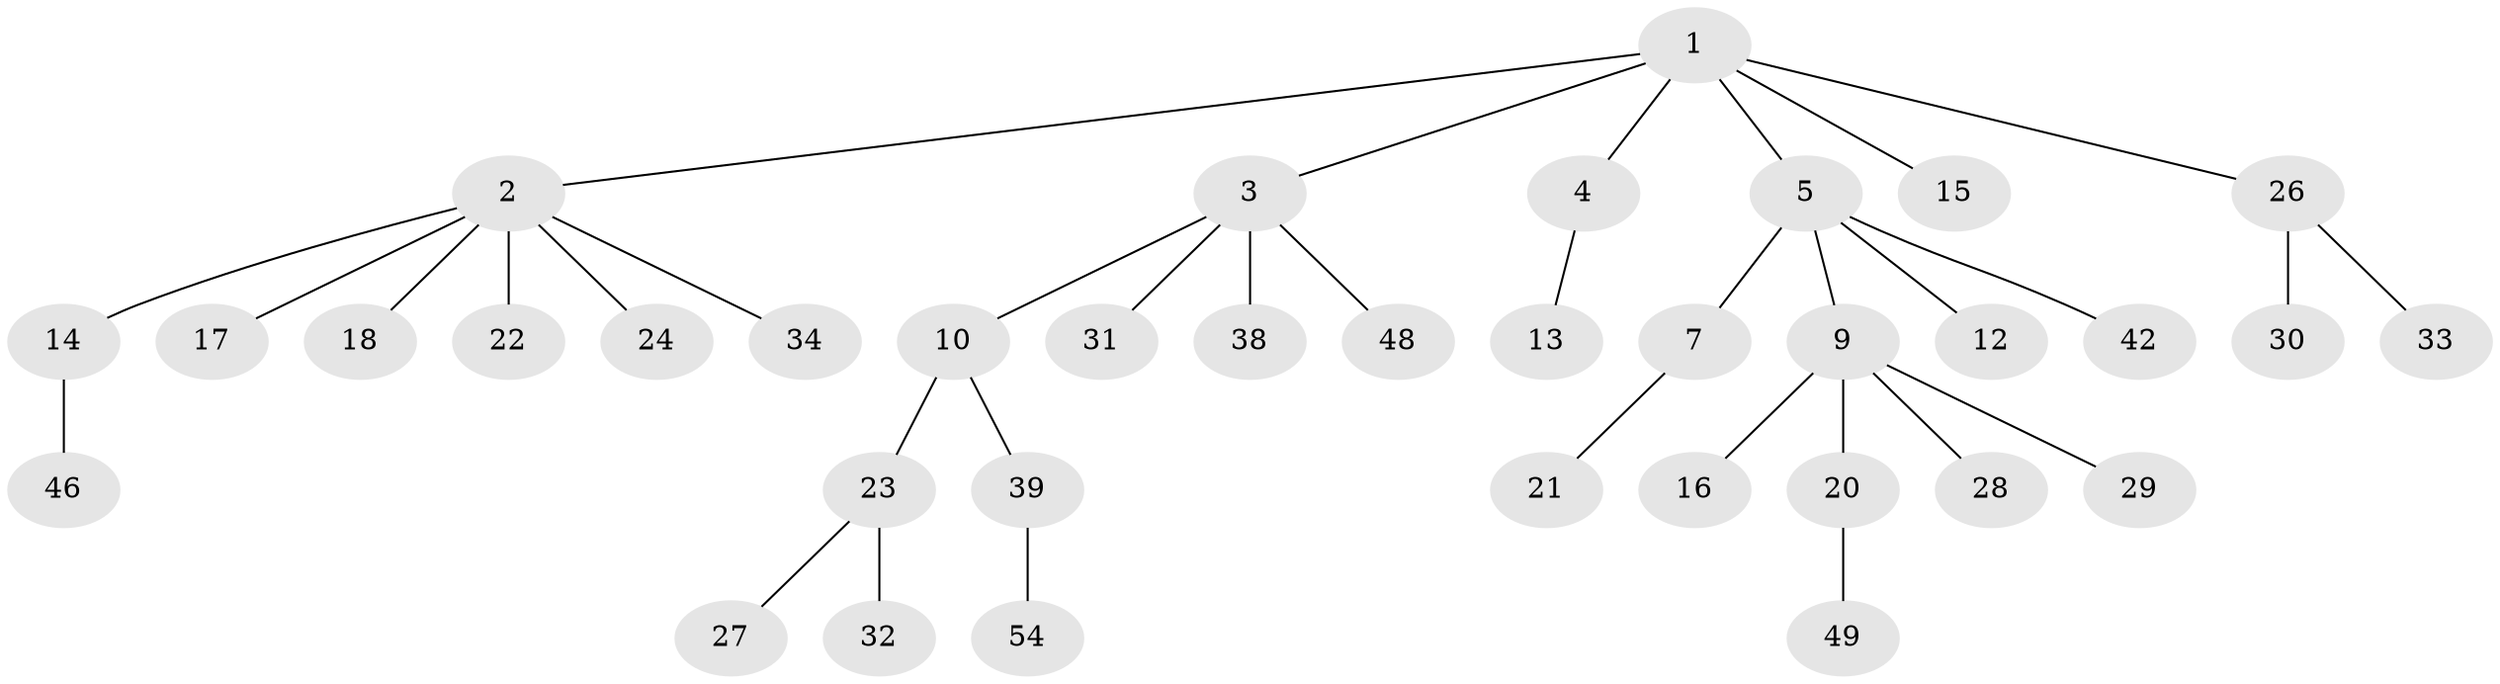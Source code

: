 // original degree distribution, {7: 0.017543859649122806, 4: 0.07017543859649122, 6: 0.017543859649122806, 3: 0.08771929824561403, 2: 0.24561403508771928, 5: 0.03508771929824561, 1: 0.5263157894736842}
// Generated by graph-tools (version 1.1) at 2025/42/03/06/25 10:42:02]
// undirected, 36 vertices, 35 edges
graph export_dot {
graph [start="1"]
  node [color=gray90,style=filled];
  1 [super="+56"];
  2 [super="+11"];
  3 [super="+55"];
  4 [super="+35"];
  5 [super="+6"];
  7 [super="+8"];
  9 [super="+19"];
  10;
  12;
  13;
  14 [super="+53"];
  15;
  16;
  17;
  18;
  20 [super="+47"];
  21 [super="+25"];
  22;
  23 [super="+52"];
  24 [super="+37"];
  26 [super="+45"];
  27 [super="+36"];
  28;
  29 [super="+43"];
  30;
  31 [super="+44"];
  32 [super="+51"];
  33 [super="+41"];
  34 [super="+50"];
  38;
  39 [super="+40"];
  42 [super="+57"];
  46;
  48;
  49;
  54;
  1 -- 2;
  1 -- 3;
  1 -- 4;
  1 -- 5;
  1 -- 15;
  1 -- 26;
  2 -- 18;
  2 -- 22;
  2 -- 17;
  2 -- 34;
  2 -- 24;
  2 -- 14;
  3 -- 10;
  3 -- 31;
  3 -- 38;
  3 -- 48;
  4 -- 13;
  5 -- 12;
  5 -- 42;
  5 -- 9;
  5 -- 7;
  7 -- 21;
  9 -- 16;
  9 -- 20;
  9 -- 28;
  9 -- 29;
  10 -- 23;
  10 -- 39;
  14 -- 46;
  20 -- 49;
  23 -- 27;
  23 -- 32;
  26 -- 30;
  26 -- 33;
  39 -- 54;
}
